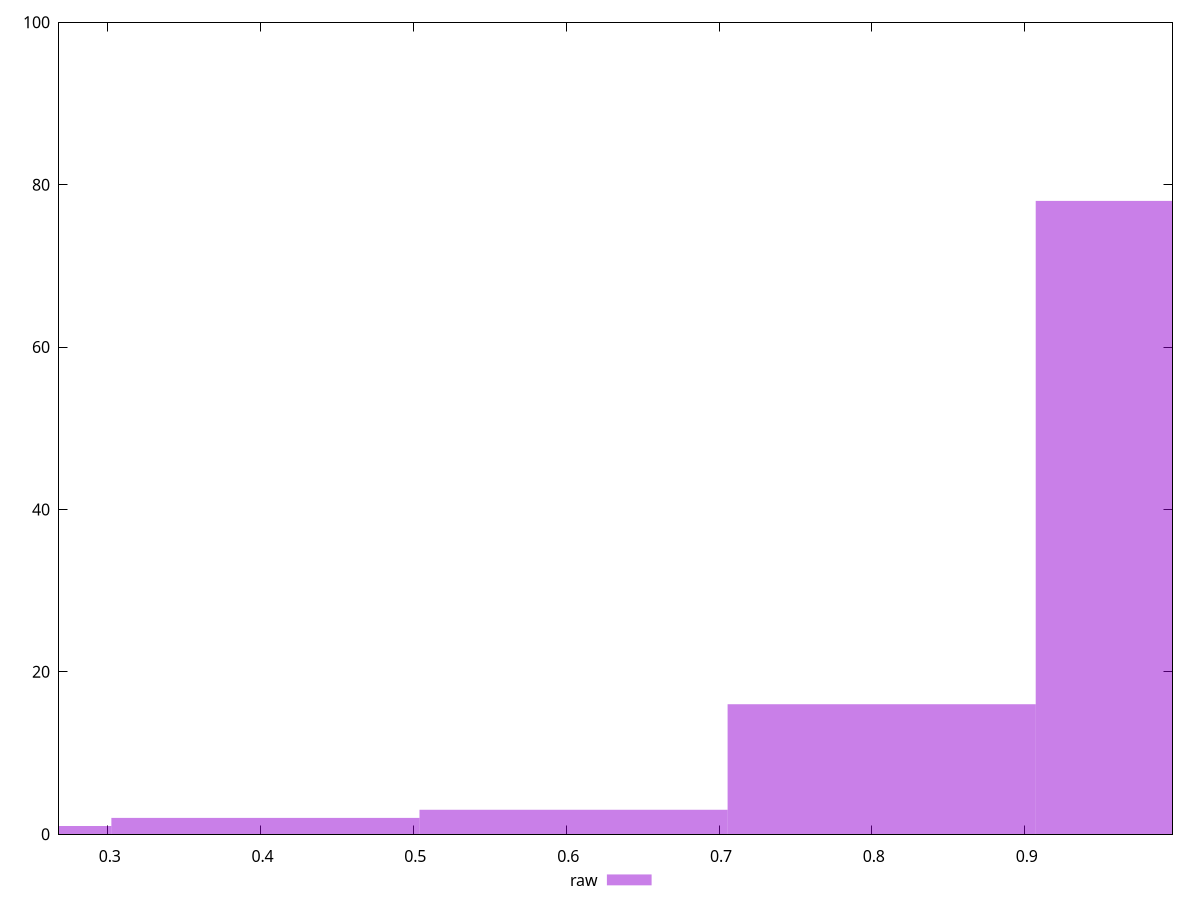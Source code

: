 reset

$raw <<EOF
0.2016038961906945 1
0.403207792381389 2
1.0080194809534724 78
0.806415584762778 16
0.6048116885720835 3
EOF

set key outside below
set boxwidth 0.2016038961906945
set xrange [0.26813870495289627:0.996719987500034]
set yrange [0:100]
set trange [0:100]
set style fill transparent solid 0.5 noborder
set terminal svg size 640, 490 enhanced background rgb 'white'
set output "report/report_00029_2021-02-24T13-36-40.390Z/meta/pScore/samples/agenda/raw/histogram.svg"

plot $raw title "raw" with boxes

reset
